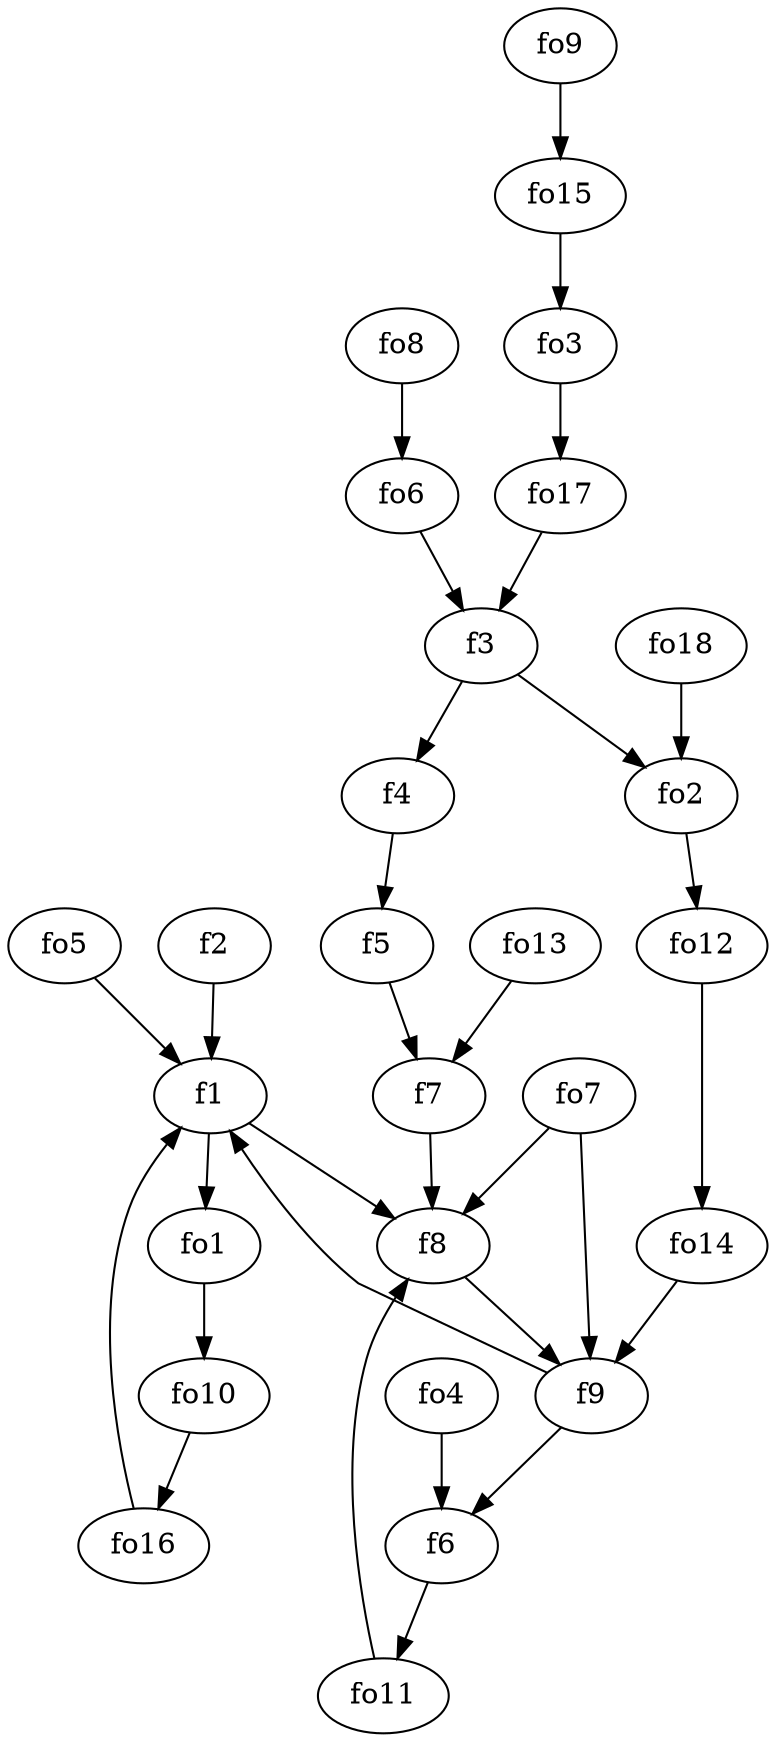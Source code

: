 strict digraph  {
f1;
f2;
f3;
f4;
f5;
f6;
f7;
f8;
f9;
fo1;
fo2;
fo3;
fo4;
fo5;
fo6;
fo7;
fo8;
fo9;
fo10;
fo11;
fo12;
fo13;
fo14;
fo15;
fo16;
fo17;
fo18;
f1 -> fo1  [weight=2];
f1 -> f8  [weight=2];
f2 -> f1  [weight=2];
f3 -> f4  [weight=2];
f3 -> fo2  [weight=2];
f4 -> f5  [weight=2];
f5 -> f7  [weight=2];
f6 -> fo11  [weight=2];
f7 -> f8  [weight=2];
f8 -> f9  [weight=2];
f9 -> f1  [weight=2];
f9 -> f6  [weight=2];
fo1 -> fo10  [weight=2];
fo2 -> fo12  [weight=2];
fo3 -> fo17  [weight=2];
fo4 -> f6  [weight=2];
fo5 -> f1  [weight=2];
fo6 -> f3  [weight=2];
fo7 -> f8  [weight=2];
fo7 -> f9  [weight=2];
fo8 -> fo6  [weight=2];
fo9 -> fo15  [weight=2];
fo10 -> fo16  [weight=2];
fo11 -> f8  [weight=2];
fo12 -> fo14  [weight=2];
fo13 -> f7  [weight=2];
fo14 -> f9  [weight=2];
fo15 -> fo3  [weight=2];
fo16 -> f1  [weight=2];
fo17 -> f3  [weight=2];
fo18 -> fo2  [weight=2];
}
